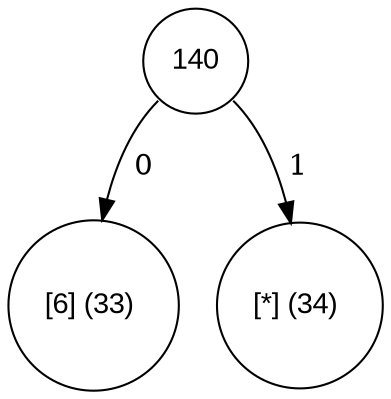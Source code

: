 digraph tree {
	node [fontname="Arial", shape="circle", width=0.5]; 

140:se -> 42 [label = " 1"]; 
42 [label = "[*] (34) "]; 
140:sw -> 54 [label = " 0"]; 
54 [label = "[6] (33) "]; 
}
